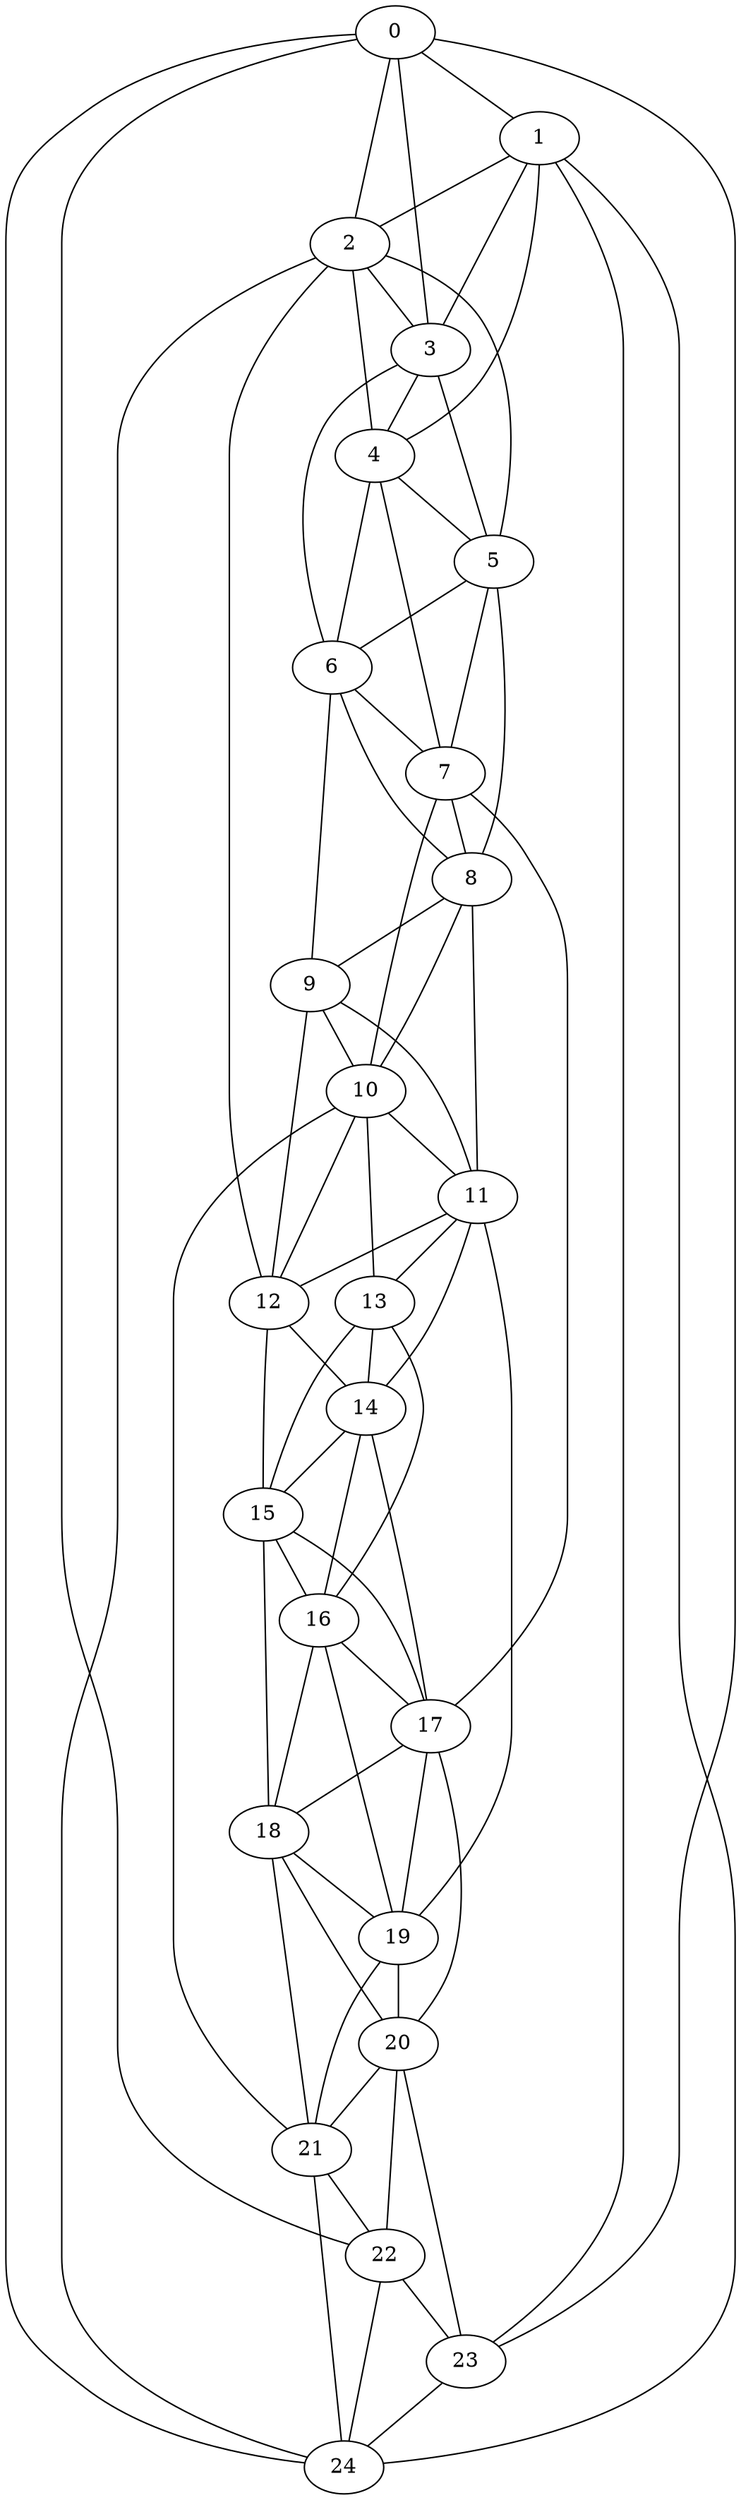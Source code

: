 strict graph "watts_strogatz_graph(25,6,0.1)" {
0;
1;
2;
3;
4;
5;
6;
7;
8;
9;
10;
11;
12;
13;
14;
15;
16;
17;
18;
19;
20;
21;
22;
23;
24;
0 -- 1  [is_available=True, prob="1.0"];
0 -- 2  [is_available=True, prob="0.938945643008"];
0 -- 3  [is_available=True, prob="1.0"];
0 -- 22  [is_available=True, prob="0.70073830652"];
0 -- 23  [is_available=True, prob="1.0"];
0 -- 24  [is_available=True, prob="0.0652182636948"];
1 -- 2  [is_available=True, prob="0.253577606101"];
1 -- 3  [is_available=True, prob="1.0"];
1 -- 4  [is_available=True, prob="0.649389855859"];
1 -- 23  [is_available=True, prob="1.0"];
1 -- 24  [is_available=True, prob="0.257224751106"];
2 -- 3  [is_available=True, prob="0.779328929674"];
2 -- 4  [is_available=True, prob="0.773824279702"];
2 -- 5  [is_available=True, prob="1.0"];
2 -- 12  [is_available=True, prob="0.996317837277"];
2 -- 24  [is_available=True, prob="0.989394035627"];
3 -- 4  [is_available=True, prob="0.391578505318"];
3 -- 5  [is_available=True, prob="0.964445205744"];
3 -- 6  [is_available=True, prob="0.563592274606"];
4 -- 5  [is_available=True, prob="1.0"];
4 -- 6  [is_available=True, prob="0.926132014784"];
4 -- 7  [is_available=True, prob="0.648279447103"];
5 -- 6  [is_available=True, prob="1.0"];
5 -- 7  [is_available=True, prob="0.716419960677"];
5 -- 8  [is_available=True, prob="0.781929953417"];
6 -- 7  [is_available=True, prob="0.476416847055"];
6 -- 8  [is_available=True, prob="1.0"];
6 -- 9  [is_available=True, prob="0.952199444233"];
7 -- 8  [is_available=True, prob="0.014724904737"];
7 -- 10  [is_available=True, prob="0.408830007416"];
7 -- 17  [is_available=True, prob="0.0806429288939"];
8 -- 9  [is_available=True, prob="0.613635971807"];
8 -- 10  [is_available=True, prob="0.094234481971"];
8 -- 11  [is_available=True, prob="0.354677411152"];
9 -- 10  [is_available=True, prob="0.19565800642"];
9 -- 11  [is_available=True, prob="0.331719685524"];
9 -- 12  [is_available=True, prob="0.0459151872384"];
10 -- 11  [is_available=True, prob="0.705712634529"];
10 -- 12  [is_available=True, prob="1.0"];
10 -- 13  [is_available=True, prob="0.375154776592"];
10 -- 21  [is_available=True, prob="1.0"];
11 -- 12  [is_available=True, prob="0.214866757956"];
11 -- 13  [is_available=True, prob="0.963788342041"];
11 -- 14  [is_available=True, prob="0.775367503158"];
11 -- 19  [is_available=True, prob="0.396558193248"];
12 -- 14  [is_available=True, prob="0.79452666349"];
12 -- 15  [is_available=True, prob="0.710167538769"];
13 -- 14  [is_available=True, prob="0.0843329331842"];
13 -- 15  [is_available=True, prob="0.499955596446"];
13 -- 16  [is_available=True, prob="0.772384145923"];
14 -- 15  [is_available=True, prob="1.0"];
14 -- 16  [is_available=True, prob="0.74534300546"];
14 -- 17  [is_available=True, prob="0.405352868589"];
15 -- 16  [is_available=True, prob="0.800341549978"];
15 -- 17  [is_available=True, prob="0.690780229835"];
15 -- 18  [is_available=True, prob="0.475406001407"];
16 -- 17  [is_available=True, prob="0.921104285323"];
16 -- 18  [is_available=True, prob="0.209417584208"];
16 -- 19  [is_available=True, prob="0.91040869951"];
17 -- 18  [is_available=True, prob="1.0"];
17 -- 19  [is_available=True, prob="0.735290574164"];
17 -- 20  [is_available=True, prob="1.0"];
18 -- 19  [is_available=True, prob="0.217564405236"];
18 -- 20  [is_available=True, prob="0.383824955205"];
18 -- 21  [is_available=True, prob="0.363913563219"];
19 -- 20  [is_available=True, prob="0.103515169534"];
19 -- 21  [is_available=True, prob="1.0"];
20 -- 21  [is_available=True, prob="0.444988670125"];
20 -- 22  [is_available=True, prob="1.0"];
20 -- 23  [is_available=True, prob="0.112488258838"];
21 -- 22  [is_available=True, prob="0.646998635757"];
21 -- 24  [is_available=True, prob="1.0"];
22 -- 23  [is_available=True, prob="0.985976728602"];
22 -- 24  [is_available=True, prob="1.0"];
23 -- 24  [is_available=True, prob="0.26155854189"];
}

